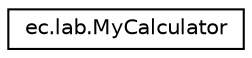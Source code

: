 digraph "Graphical Class Hierarchy"
{
  edge [fontname="Helvetica",fontsize="10",labelfontname="Helvetica",labelfontsize="10"];
  node [fontname="Helvetica",fontsize="10",shape=record];
  rankdir="LR";
  Node0 [label="ec.lab.MyCalculator",height=0.2,width=0.4,color="black", fillcolor="white", style="filled",URL="$classec_1_1lab_1_1_my_calculator.html",tooltip="MyCalcuator class for the main function. "];
}
